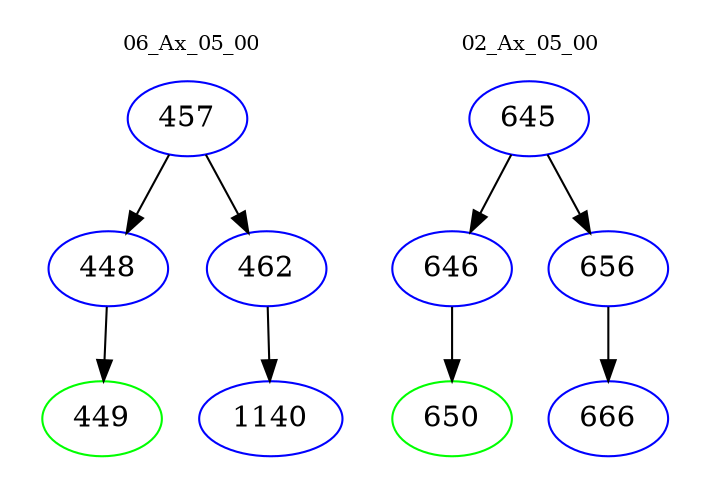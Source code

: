 digraph{
subgraph cluster_0 {
color = white
label = "06_Ax_05_00";
fontsize=10;
T0_457 [label="457", color="blue"]
T0_457 -> T0_448 [color="black"]
T0_448 [label="448", color="blue"]
T0_448 -> T0_449 [color="black"]
T0_449 [label="449", color="green"]
T0_457 -> T0_462 [color="black"]
T0_462 [label="462", color="blue"]
T0_462 -> T0_1140 [color="black"]
T0_1140 [label="1140", color="blue"]
}
subgraph cluster_1 {
color = white
label = "02_Ax_05_00";
fontsize=10;
T1_645 [label="645", color="blue"]
T1_645 -> T1_646 [color="black"]
T1_646 [label="646", color="blue"]
T1_646 -> T1_650 [color="black"]
T1_650 [label="650", color="green"]
T1_645 -> T1_656 [color="black"]
T1_656 [label="656", color="blue"]
T1_656 -> T1_666 [color="black"]
T1_666 [label="666", color="blue"]
}
}
